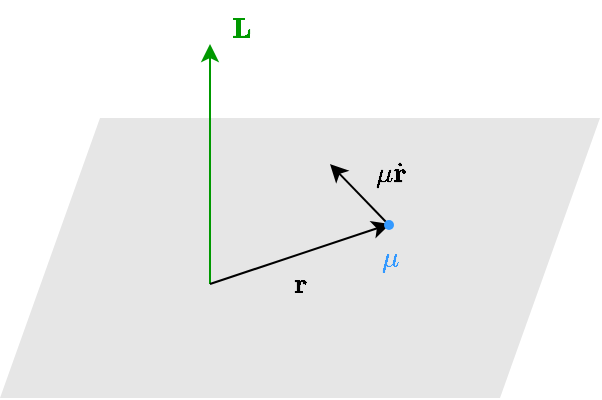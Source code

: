 <mxfile version="26.2.2">
  <diagram name="Pagina-1" id="8OArF5ye8nE_wzxIgla2">
    <mxGraphModel dx="816" dy="481" grid="1" gridSize="10" guides="1" tooltips="1" connect="1" arrows="1" fold="1" page="1" pageScale="1" pageWidth="827" pageHeight="1169" math="1" shadow="0">
      <root>
        <mxCell id="0" />
        <mxCell id="1" parent="0" />
        <mxCell id="9h3xSAREvV5KPFk06DiB-20" value="" style="shape=parallelogram;perimeter=parallelogramPerimeter;whiteSpace=wrap;html=1;fixedSize=1;strokeColor=none;fillColor=#E6E6E6;connectable=0;size=50;" parent="1" vertex="1">
          <mxGeometry x="215" y="277" width="300" height="140" as="geometry" />
        </mxCell>
        <mxCell id="9h3xSAREvV5KPFk06DiB-26" value="$$\mu\dot{\mathbf{r}}$$&lt;span style=&quot;white-space: pre;&quot;&gt;&#x9;&lt;/span&gt;" style="text;html=1;align=center;verticalAlign=middle;resizable=0;points=[];autosize=1;strokeColor=none;fillColor=none;" parent="1" vertex="1">
          <mxGeometry x="329.5" y="297" width="160" height="30" as="geometry" />
        </mxCell>
        <mxCell id="9h3xSAREvV5KPFk06DiB-27" value="" style="endArrow=classic;html=1;rounded=0;" parent="1" edge="1">
          <mxGeometry width="50" height="50" relative="1" as="geometry">
            <mxPoint x="409" y="330" as="sourcePoint" />
            <mxPoint x="380" y="300" as="targetPoint" />
          </mxGeometry>
        </mxCell>
        <mxCell id="9h3xSAREvV5KPFk06DiB-4" value="" style="endArrow=classic;html=1;rounded=0;strokeColor=#009900;fontColor=#FF0000;" parent="1" edge="1">
          <mxGeometry width="50" height="50" relative="1" as="geometry">
            <mxPoint x="320" y="360" as="sourcePoint" />
            <mxPoint x="320" y="240" as="targetPoint" />
          </mxGeometry>
        </mxCell>
        <mxCell id="9h3xSAREvV5KPFk06DiB-21" value="" style="endArrow=classic;html=1;rounded=0;" parent="1" edge="1">
          <mxGeometry width="50" height="50" relative="1" as="geometry">
            <mxPoint x="320" y="360" as="sourcePoint" />
            <mxPoint x="410" y="330" as="targetPoint" />
          </mxGeometry>
        </mxCell>
        <mxCell id="9h3xSAREvV5KPFk06DiB-22" value="$$\mathbf{L}$$" style="text;html=1;align=center;verticalAlign=middle;resizable=0;points=[];autosize=1;strokeColor=none;fillColor=none;fontColor=#009900;" parent="1" vertex="1">
          <mxGeometry x="285" y="218" width="100" height="30" as="geometry" />
        </mxCell>
        <mxCell id="9h3xSAREvV5KPFk06DiB-23" value="$$\mathbf{r}$$" style="text;html=1;align=center;verticalAlign=middle;resizable=0;points=[];autosize=1;strokeColor=none;fillColor=none;" parent="1" vertex="1">
          <mxGeometry x="315" y="345" width="100" height="30" as="geometry" />
        </mxCell>
        <mxCell id="9h3xSAREvV5KPFk06DiB-24" value="$$\mu$$" style="text;html=1;align=center;verticalAlign=middle;resizable=0;points=[];autosize=1;strokeColor=none;fillColor=none;fontColor=#3399FF;" parent="1" vertex="1">
          <mxGeometry x="374.5" y="332" width="70" height="30" as="geometry" />
        </mxCell>
        <mxCell id="9h3xSAREvV5KPFk06DiB-25" value="" style="ellipse;whiteSpace=wrap;html=1;aspect=fixed;strokeColor=none;fillColor=#3399FF;" parent="1" vertex="1">
          <mxGeometry x="407" y="328" width="5" height="5" as="geometry" />
        </mxCell>
      </root>
    </mxGraphModel>
  </diagram>
</mxfile>
